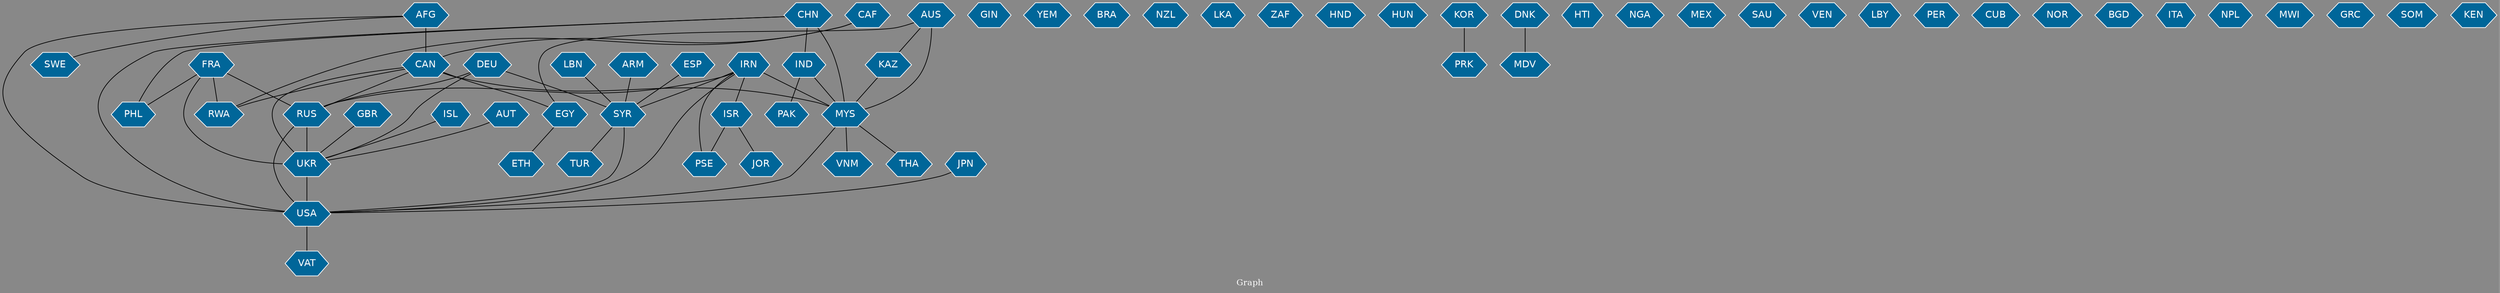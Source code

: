 // Countries together in item graph
graph {
	graph [bgcolor="#888888" fontcolor=white fontsize=12 label="Graph" outputorder=edgesfirst overlap=prism]
	node [color=white fillcolor="#006699" fontcolor=white fontname=Helvetica shape=hexagon style=filled]
	edge [arrowhead=open color=black fontcolor=white fontname=Courier fontsize=12]
		CAF [label=CAF]
		RUS [label=RUS]
		UKR [label=UKR]
		USA [label=USA]
		KAZ [label=KAZ]
		AUS [label=AUS]
		MYS [label=MYS]
		EGY [label=EGY]
		CAN [label=CAN]
		FRA [label=FRA]
		JPN [label=JPN]
		IND [label=IND]
		CHN [label=CHN]
		GIN [label=GIN]
		YEM [label=YEM]
		VAT [label=VAT]
		BRA [label=BRA]
		GBR [label=GBR]
		AFG [label=AFG]
		NZL [label=NZL]
		LKA [label=LKA]
		TUR [label=TUR]
		ZAF [label=ZAF]
		ISR [label=ISR]
		PAK [label=PAK]
		HND [label=HND]
		IRN [label=IRN]
		HUN [label=HUN]
		PRK [label=PRK]
		PHL [label=PHL]
		DNK [label=DNK]
		PSE [label=PSE]
		HTI [label=HTI]
		SYR [label=SYR]
		NGA [label=NGA]
		MEX [label=MEX]
		SAU [label=SAU]
		VEN [label=VEN]
		LBY [label=LBY]
		PER [label=PER]
		ISL [label=ISL]
		CUB [label=CUB]
		DEU [label=DEU]
		JOR [label=JOR]
		MDV [label=MDV]
		THA [label=THA]
		ESP [label=ESP]
		LBN [label=LBN]
		RWA [label=RWA]
		AUT [label=AUT]
		VNM [label=VNM]
		KOR [label=KOR]
		NOR [label=NOR]
		BGD [label=BGD]
		ITA [label=ITA]
		NPL [label=NPL]
		MWI [label=MWI]
		ARM [label=ARM]
		GRC [label=GRC]
		SWE [label=SWE]
		ETH [label=ETH]
		SOM [label=SOM]
		KEN [label=KEN]
			GBR -- UKR [weight=1]
			IRN -- RUS [weight=1]
			MYS -- THA [weight=1]
			SYR -- USA [weight=2]
			DEU -- UKR [weight=2]
			KOR -- PRK [weight=1]
			ISR -- PSE [weight=3]
			ISR -- JOR [weight=1]
			DEU -- RUS [weight=1]
			JPN -- USA [weight=1]
			ESP -- SYR [weight=1]
			CAN -- EGY [weight=6]
			IND -- PAK [weight=1]
			CHN -- USA [weight=1]
			CAF -- RWA [weight=1]
			CAN -- MYS [weight=7]
			AFG -- CAN [weight=3]
			IRN -- MYS [weight=2]
			AFG -- SWE [weight=1]
			CAN -- UKR [weight=1]
			EGY -- ETH [weight=1]
			MYS -- USA [weight=1]
			CHN -- IND [weight=4]
			SYR -- TUR [weight=1]
			CAN -- RWA [weight=1]
			IND -- MYS [weight=7]
			AFG -- USA [weight=1]
			FRA -- PHL [weight=1]
			CAN -- RUS [weight=3]
			AUS -- KAZ [weight=1]
			CHN -- PHL [weight=1]
			RUS -- USA [weight=4]
			CAF -- CAN [weight=1]
			LBN -- SYR [weight=1]
			UKR -- USA [weight=5]
			RUS -- UKR [weight=50]
			IRN -- ISR [weight=1]
			FRA -- RUS [weight=1]
			IRN -- USA [weight=1]
			ARM -- SYR [weight=1]
			USA -- VAT [weight=1]
			AUT -- UKR [weight=1]
			KAZ -- MYS [weight=1]
			DNK -- MDV [weight=1]
			CHN -- MYS [weight=8]
			MYS -- VNM [weight=2]
			IRN -- SYR [weight=1]
			IRN -- PSE [weight=1]
			FRA -- RWA [weight=1]
			DEU -- SYR [weight=1]
			FRA -- UKR [weight=1]
			ISL -- UKR [weight=1]
			AUS -- EGY [weight=1]
			AUS -- MYS [weight=8]
}